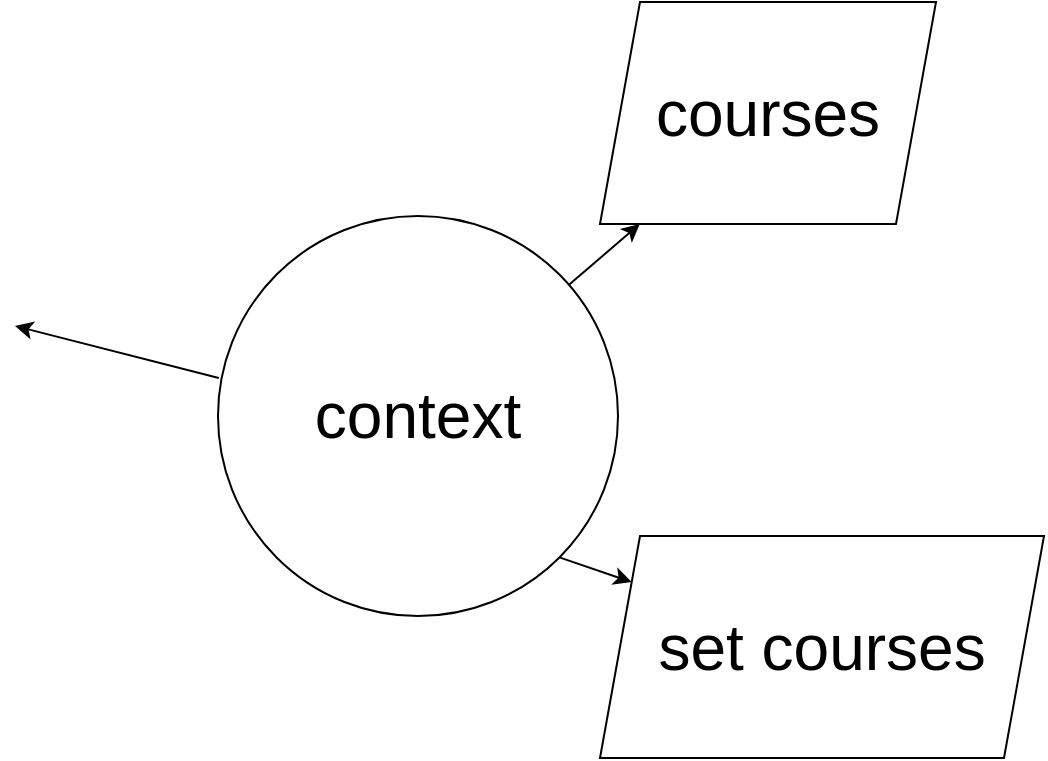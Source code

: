 <mxfile>
    <diagram id="3_yrct7u-ztVPtnTNLHC" name="Page-1">
        <mxGraphModel dx="1627" dy="1952" grid="1" gridSize="27" guides="1" tooltips="1" connect="1" arrows="1" fold="1" page="0" pageScale="1" pageWidth="850" pageHeight="1100" background="none" math="0" shadow="0">
            <root>
                <mxCell id="0"/>
                <mxCell id="1" parent="0"/>
                <mxCell id="24" value="&lt;font style=&quot;font-size: 32px;&quot;&gt;context&lt;/font&gt;" style="ellipse;whiteSpace=wrap;html=1;aspect=fixed;" vertex="1" parent="1">
                    <mxGeometry x="-980" y="-1270" width="200" height="200" as="geometry"/>
                </mxCell>
                <mxCell id="26" value="" style="endArrow=classic;html=1;fontSize=32;" edge="1" parent="1" source="24" target="27">
                    <mxGeometry width="50" height="50" relative="1" as="geometry">
                        <mxPoint x="-729" y="-1111" as="sourcePoint"/>
                        <mxPoint x="-729" y="-1296" as="targetPoint"/>
                    </mxGeometry>
                </mxCell>
                <mxCell id="27" value="courses" style="shape=parallelogram;perimeter=parallelogramPerimeter;whiteSpace=wrap;html=1;fixedSize=1;fontSize=32;" vertex="1" parent="1">
                    <mxGeometry x="-789" y="-1377" width="168" height="111" as="geometry"/>
                </mxCell>
                <mxCell id="28" value="" style="endArrow=classic;html=1;fontSize=32;exitX=1;exitY=1;exitDx=0;exitDy=0;" edge="1" parent="1" source="24" target="29">
                    <mxGeometry width="50" height="50" relative="1" as="geometry">
                        <mxPoint x="-729" y="-1111" as="sourcePoint"/>
                        <mxPoint x="-729" y="-1080" as="targetPoint"/>
                    </mxGeometry>
                </mxCell>
                <mxCell id="29" value="set courses" style="shape=parallelogram;perimeter=parallelogramPerimeter;whiteSpace=wrap;html=1;fixedSize=1;fontSize=32;" vertex="1" parent="1">
                    <mxGeometry x="-789" y="-1110" width="222" height="111" as="geometry"/>
                </mxCell>
                <mxCell id="30" value="" style="endArrow=classic;html=1;fontSize=32;exitX=0.002;exitY=0.405;exitDx=0;exitDy=0;exitPerimeter=0;" edge="1" parent="1" source="24">
                    <mxGeometry width="50" height="50" relative="1" as="geometry">
                        <mxPoint x="-783" y="-1111" as="sourcePoint"/>
                        <mxPoint x="-1081.481" y="-1215" as="targetPoint"/>
                    </mxGeometry>
                </mxCell>
            </root>
        </mxGraphModel>
    </diagram>
</mxfile>